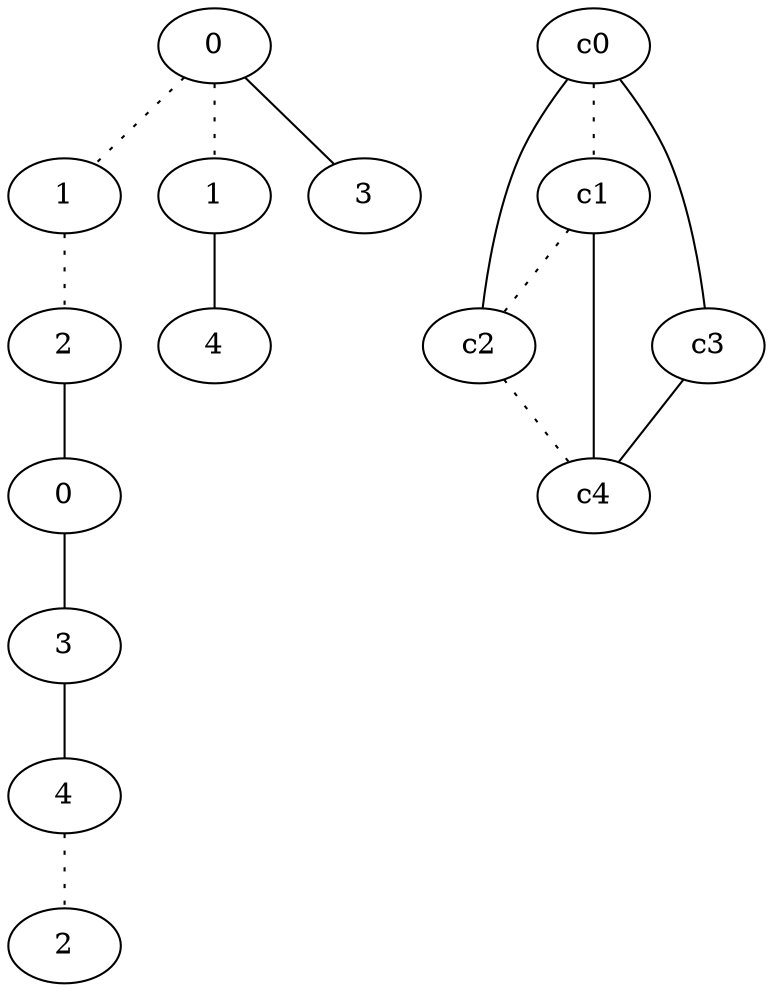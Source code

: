 graph {
a0[label=0];
a1[label=1];
a2[label=2];
a3[label=0];
a4[label=3];
a5[label=4];
a6[label=2];
a7[label=1];
a8[label=4];
a9[label=3];
a0 -- a1 [style=dotted];
a0 -- a7 [style=dotted];
a0 -- a9;
a1 -- a2 [style=dotted];
a2 -- a3;
a3 -- a4;
a4 -- a5;
a5 -- a6 [style=dotted];
a7 -- a8;
c0 -- c1 [style=dotted];
c0 -- c2;
c0 -- c3;
c1 -- c2 [style=dotted];
c1 -- c4;
c2 -- c4 [style=dotted];
c3 -- c4;
}
